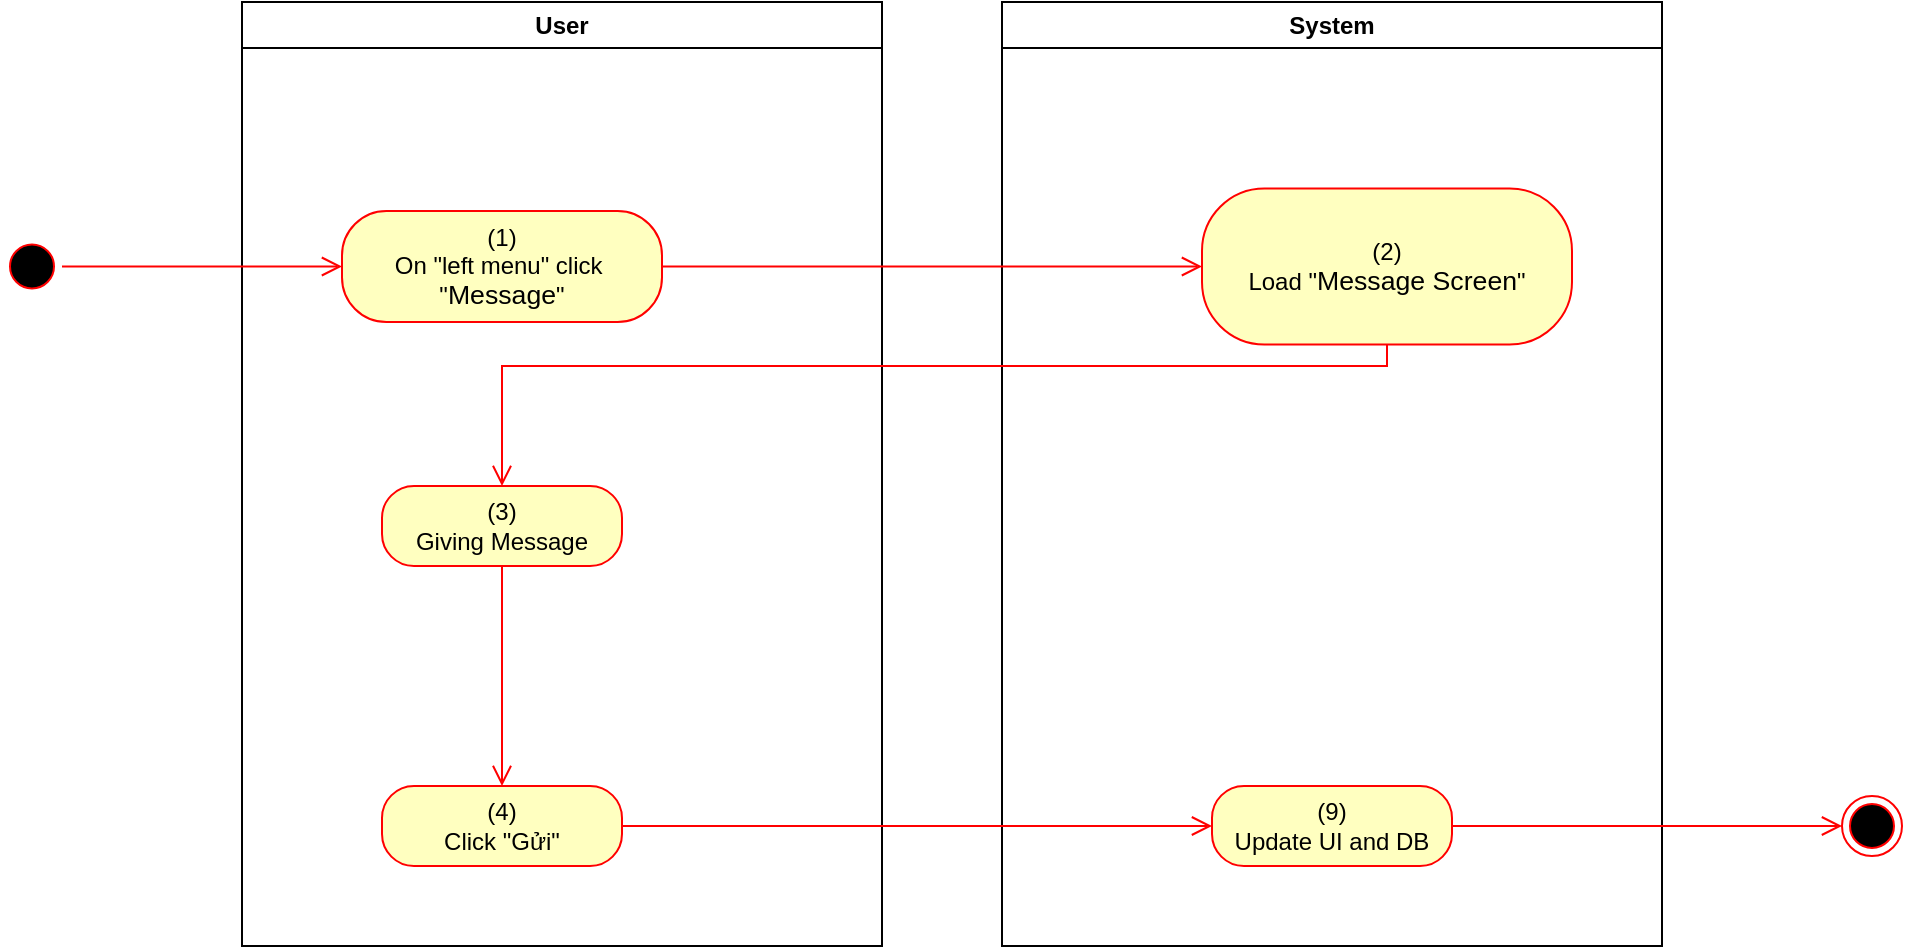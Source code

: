 <mxfile version="15.4.0" type="device"><diagram id="5KYFVoG4E2QuUEyrJhRF" name="Page-1"><mxGraphModel dx="1086" dy="806" grid="1" gridSize="10" guides="1" tooltips="1" connect="1" arrows="1" fold="1" page="1" pageScale="1" pageWidth="850" pageHeight="1100" math="0" shadow="0"><root><mxCell id="0"/><mxCell id="1" parent="0"/><mxCell id="7HNiHcDonJHcGkdCkNfA-1" value="User" style="swimlane;whiteSpace=wrap" parent="1" vertex="1"><mxGeometry x="140" y="128" width="320" height="472" as="geometry"><mxRectangle x="120" y="128" width="60" height="23" as="alternateBounds"/></mxGeometry></mxCell><mxCell id="7HNiHcDonJHcGkdCkNfA-2" value="&lt;span&gt;(1)&lt;/span&gt;&lt;br style=&quot;padding: 0px ; margin: 0px&quot;&gt;&lt;span&gt;On &quot;left menu&quot; click&amp;nbsp;&lt;/span&gt;&lt;br style=&quot;padding: 0px ; margin: 0px&quot;&gt;&lt;span&gt;&quot;&lt;/span&gt;&lt;span lang=&quot;EN-GB&quot; style=&quot;font-size: 10.0pt ; line-height: 107% ; font-family: &amp;#34;arial&amp;#34; , sans-serif&quot;&gt;Message&lt;/span&gt;&lt;span&gt;&quot;&lt;/span&gt;" style="rounded=1;whiteSpace=wrap;html=1;arcSize=40;fontColor=#000000;fillColor=#ffffc0;strokeColor=#ff0000;" parent="7HNiHcDonJHcGkdCkNfA-1" vertex="1"><mxGeometry x="50" y="104.5" width="160" height="55.5" as="geometry"/></mxCell><mxCell id="7HNiHcDonJHcGkdCkNfA-4" value="(3)&lt;br&gt;Giving Message" style="rounded=1;whiteSpace=wrap;html=1;arcSize=40;fontColor=#000000;fillColor=#ffffc0;strokeColor=#ff0000;" parent="7HNiHcDonJHcGkdCkNfA-1" vertex="1"><mxGeometry x="70" y="242" width="120" height="40" as="geometry"/></mxCell><mxCell id="7HNiHcDonJHcGkdCkNfA-5" value="" style="edgeStyle=orthogonalEdgeStyle;html=1;verticalAlign=bottom;endArrow=open;endSize=8;strokeColor=#ff0000;rounded=0;entryX=0.5;entryY=0;entryDx=0;entryDy=0;" parent="7HNiHcDonJHcGkdCkNfA-1" source="7HNiHcDonJHcGkdCkNfA-4" target="7HNiHcDonJHcGkdCkNfA-6" edge="1"><mxGeometry relative="1" as="geometry"><mxPoint x="140" y="542" as="targetPoint"/></mxGeometry></mxCell><mxCell id="7HNiHcDonJHcGkdCkNfA-6" value="(4)&lt;br&gt;Click &quot;Gửi&quot;" style="rounded=1;whiteSpace=wrap;html=1;arcSize=40;fontColor=#000000;fillColor=#ffffc0;strokeColor=#ff0000;" parent="7HNiHcDonJHcGkdCkNfA-1" vertex="1"><mxGeometry x="70" y="392" width="120" height="40" as="geometry"/></mxCell><mxCell id="7HNiHcDonJHcGkdCkNfA-7" value="System" style="swimlane;whiteSpace=wrap;startSize=23;" parent="1" vertex="1"><mxGeometry x="520" y="128" width="330" height="472" as="geometry"/></mxCell><mxCell id="7HNiHcDonJHcGkdCkNfA-8" value="(2)&lt;br&gt;Load &quot;&lt;span lang=&quot;EN-GB&quot; style=&quot;font-size: 10.0pt ; line-height: 107% ; font-family: &amp;#34;arial&amp;#34; , sans-serif&quot;&gt;Message Screen&lt;/span&gt;&quot;" style="rounded=1;whiteSpace=wrap;html=1;arcSize=40;fontColor=#000000;fillColor=#ffffc0;strokeColor=#ff0000;" parent="7HNiHcDonJHcGkdCkNfA-7" vertex="1"><mxGeometry x="100" y="93.25" width="185" height="78" as="geometry"/></mxCell><mxCell id="7HNiHcDonJHcGkdCkNfA-10" value="(9)&lt;br&gt;Update UI and DB" style="rounded=1;whiteSpace=wrap;html=1;arcSize=40;fontColor=#000000;fillColor=#ffffc0;strokeColor=#ff0000;" parent="7HNiHcDonJHcGkdCkNfA-7" vertex="1"><mxGeometry x="105" y="392" width="120" height="40" as="geometry"/></mxCell><mxCell id="7HNiHcDonJHcGkdCkNfA-11" value="" style="ellipse;html=1;shape=startState;fillColor=#000000;strokeColor=#ff0000;" parent="1" vertex="1"><mxGeometry x="20" y="245.25" width="30" height="30" as="geometry"/></mxCell><mxCell id="7HNiHcDonJHcGkdCkNfA-12" value="" style="edgeStyle=orthogonalEdgeStyle;html=1;verticalAlign=bottom;endArrow=open;endSize=8;strokeColor=#ff0000;rounded=0;entryX=0;entryY=0.5;entryDx=0;entryDy=0;" parent="1" source="7HNiHcDonJHcGkdCkNfA-11" target="7HNiHcDonJHcGkdCkNfA-2" edge="1"><mxGeometry relative="1" as="geometry"><mxPoint x="200" y="253" as="targetPoint"/></mxGeometry></mxCell><mxCell id="7HNiHcDonJHcGkdCkNfA-13" value="" style="edgeStyle=orthogonalEdgeStyle;html=1;verticalAlign=bottom;endArrow=open;endSize=8;strokeColor=#ff0000;rounded=0;entryX=0;entryY=0.5;entryDx=0;entryDy=0;" parent="1" source="7HNiHcDonJHcGkdCkNfA-2" target="7HNiHcDonJHcGkdCkNfA-8" edge="1"><mxGeometry relative="1" as="geometry"><mxPoint x="600" y="271" as="targetPoint"/></mxGeometry></mxCell><mxCell id="7HNiHcDonJHcGkdCkNfA-14" value="" style="edgeStyle=orthogonalEdgeStyle;html=1;verticalAlign=bottom;endArrow=open;endSize=8;strokeColor=#ff0000;rounded=0;entryX=0.5;entryY=0;entryDx=0;entryDy=0;" parent="1" source="7HNiHcDonJHcGkdCkNfA-8" target="7HNiHcDonJHcGkdCkNfA-4" edge="1"><mxGeometry relative="1" as="geometry"><mxPoint x="280" y="380" as="targetPoint"/><Array as="points"><mxPoint x="713" y="310"/><mxPoint x="270" y="310"/></Array></mxGeometry></mxCell><mxCell id="7HNiHcDonJHcGkdCkNfA-16" value="" style="ellipse;html=1;shape=endState;fillColor=#000000;strokeColor=#ff0000;" parent="1" vertex="1"><mxGeometry x="940" y="525" width="30" height="30" as="geometry"/></mxCell><mxCell id="7HNiHcDonJHcGkdCkNfA-17" value="" style="edgeStyle=orthogonalEdgeStyle;html=1;verticalAlign=bottom;endArrow=open;endSize=8;strokeColor=#ff0000;rounded=0;exitX=1;exitY=0.5;exitDx=0;exitDy=0;entryX=0;entryY=0.5;entryDx=0;entryDy=0;" parent="1" source="7HNiHcDonJHcGkdCkNfA-10" target="7HNiHcDonJHcGkdCkNfA-16" edge="1"><mxGeometry relative="1" as="geometry"><mxPoint x="820" y="760" as="targetPoint"/><mxPoint x="820" y="700" as="sourcePoint"/></mxGeometry></mxCell><mxCell id="7HNiHcDonJHcGkdCkNfA-18" value="" style="edgeStyle=orthogonalEdgeStyle;html=1;verticalAlign=bottom;endArrow=open;endSize=8;strokeColor=#ff0000;rounded=0;exitX=1;exitY=0.5;exitDx=0;exitDy=0;entryX=0;entryY=0.5;entryDx=0;entryDy=0;" parent="1" source="7HNiHcDonJHcGkdCkNfA-6" target="7HNiHcDonJHcGkdCkNfA-10" edge="1"><mxGeometry relative="1" as="geometry"><mxPoint x="420" y="640" as="targetPoint"/><mxPoint x="420" y="580" as="sourcePoint"/></mxGeometry></mxCell></root></mxGraphModel></diagram></mxfile>